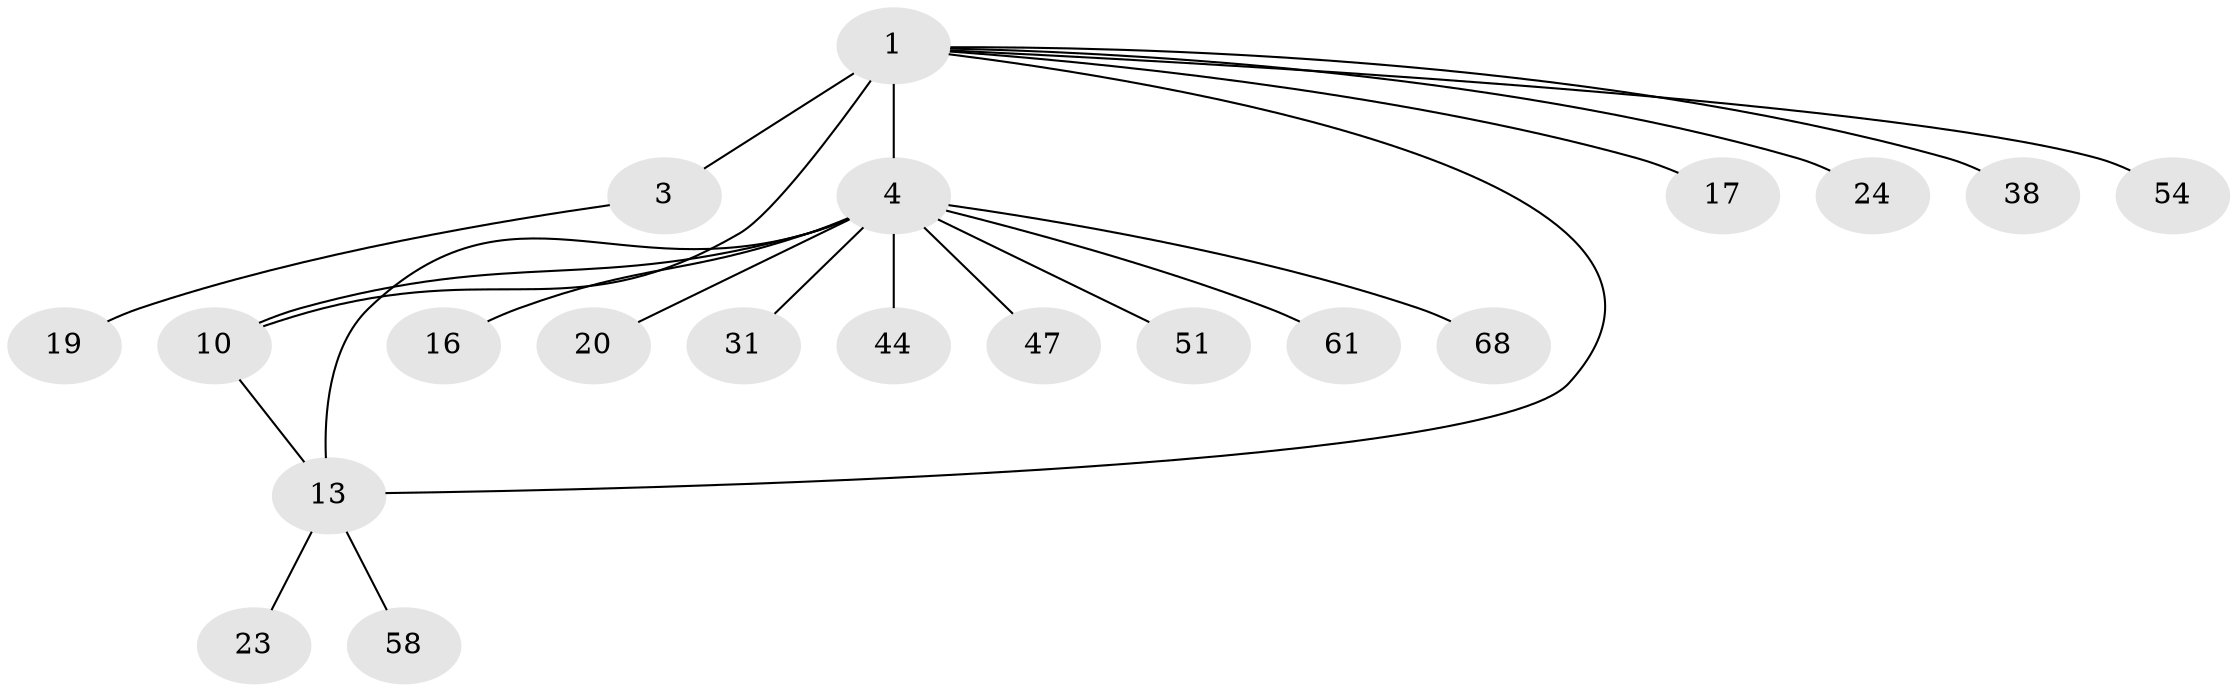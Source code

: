 // original degree distribution, {13: 0.014492753623188406, 7: 0.07246376811594203, 3: 0.07246376811594203, 9: 0.028985507246376812, 2: 0.17391304347826086, 6: 0.043478260869565216, 11: 0.014492753623188406, 1: 0.5797101449275363}
// Generated by graph-tools (version 1.1) at 2025/19/03/04/25 18:19:40]
// undirected, 20 vertices, 22 edges
graph export_dot {
graph [start="1"]
  node [color=gray90,style=filled];
  1 [super="+8+2+41+49+52+57+59+62+63"];
  3;
  4 [super="+60+56+6+37+5"];
  10 [super="+53+55+35+34+11"];
  13 [super="+15+33+66+14+26+27"];
  16;
  17 [super="+48"];
  19;
  20;
  23;
  24 [super="+50+30"];
  31;
  38;
  44;
  47 [super="+67"];
  51;
  54;
  58;
  61;
  68;
  1 -- 3 [weight=2];
  1 -- 17;
  1 -- 13 [weight=3];
  1 -- 4 [weight=5];
  1 -- 38;
  1 -- 54;
  1 -- 24;
  1 -- 10;
  3 -- 19;
  4 -- 13 [weight=3];
  4 -- 68;
  4 -- 10 [weight=3];
  4 -- 44;
  4 -- 47;
  4 -- 16;
  4 -- 51;
  4 -- 20;
  4 -- 61;
  4 -- 31;
  10 -- 13;
  13 -- 58;
  13 -- 23;
}
